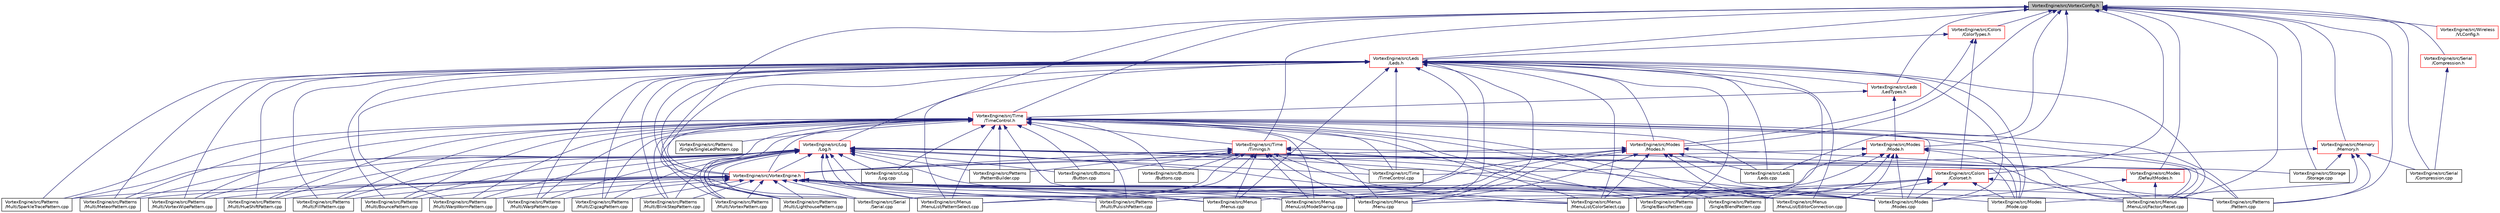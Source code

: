 digraph "VortexEngine/src/VortexConfig.h"
{
 // INTERACTIVE_SVG=YES
 // LATEX_PDF_SIZE
  bgcolor="transparent";
  edge [fontname="Helvetica",fontsize="10",labelfontname="Helvetica",labelfontsize="10"];
  node [fontname="Helvetica",fontsize="10",shape=record];
  Node1 [label="VortexEngine/src/VortexConfig.h",height=0.2,width=0.4,color="black", fillcolor="grey75", style="filled", fontcolor="black",tooltip=" "];
  Node1 -> Node2 [dir="back",color="midnightblue",fontsize="10",style="solid"];
  Node2 [label="VortexEngine/src/Time\l/TimeControl.h",height=0.2,width=0.4,color="red",URL="$TimeControl_8h.html",tooltip=" "];
  Node2 -> Node3 [dir="back",color="midnightblue",fontsize="10",style="solid"];
  Node3 [label="VortexEngine/src/Buttons\l/Button.cpp",height=0.2,width=0.4,color="black",URL="$Button_8cpp.html",tooltip=" "];
  Node2 -> Node4 [dir="back",color="midnightblue",fontsize="10",style="solid"];
  Node4 [label="VortexEngine/src/Time\l/Timings.h",height=0.2,width=0.4,color="red",URL="$Timings_8h.html",tooltip=" "];
  Node4 -> Node3 [dir="back",color="midnightblue",fontsize="10",style="solid"];
  Node4 -> Node5 [dir="back",color="midnightblue",fontsize="10",style="solid"];
  Node5 [label="VortexEngine/src/Buttons\l/Buttons.cpp",height=0.2,width=0.4,color="black",URL="$Buttons_8cpp.html",tooltip=" "];
  Node4 -> Node6 [dir="back",color="midnightblue",fontsize="10",style="solid"];
  Node6 [label="VortexEngine/src/VortexEngine.h",height=0.2,width=0.4,color="red",URL="$VortexEngine_8h.html",tooltip=" "];
  Node6 -> Node8 [dir="back",color="midnightblue",fontsize="10",style="solid"];
  Node8 [label="VortexEngine/src/Menus\l/Menu.cpp",height=0.2,width=0.4,color="black",URL="$Menu_8cpp.html",tooltip=" "];
  Node6 -> Node9 [dir="back",color="midnightblue",fontsize="10",style="solid"];
  Node9 [label="VortexEngine/src/Menus\l/MenuList/ColorSelect.cpp",height=0.2,width=0.4,color="black",URL="$ColorSelect_8cpp.html",tooltip=" "];
  Node6 -> Node10 [dir="back",color="midnightblue",fontsize="10",style="solid"];
  Node10 [label="VortexEngine/src/Menus\l/MenuList/EditorConnection.cpp",height=0.2,width=0.4,color="black",URL="$EditorConnection_8cpp.html",tooltip=" "];
  Node6 -> Node11 [dir="back",color="midnightblue",fontsize="10",style="solid"];
  Node11 [label="VortexEngine/src/Menus\l/MenuList/FactoryReset.cpp",height=0.2,width=0.4,color="black",URL="$FactoryReset_8cpp.html",tooltip=" "];
  Node6 -> Node13 [dir="back",color="midnightblue",fontsize="10",style="solid"];
  Node13 [label="VortexEngine/src/Menus\l/MenuList/ModeSharing.cpp",height=0.2,width=0.4,color="black",URL="$ModeSharing_8cpp.html",tooltip=" "];
  Node6 -> Node14 [dir="back",color="midnightblue",fontsize="10",style="solid"];
  Node14 [label="VortexEngine/src/Menus\l/MenuList/PatternSelect.cpp",height=0.2,width=0.4,color="black",URL="$PatternSelect_8cpp.html",tooltip=" "];
  Node6 -> Node16 [dir="back",color="midnightblue",fontsize="10",style="solid"];
  Node16 [label="VortexEngine/src/Menus\l/Menus.cpp",height=0.2,width=0.4,color="black",URL="$Menus_8cpp.html",tooltip=" "];
  Node6 -> Node17 [dir="back",color="midnightblue",fontsize="10",style="solid"];
  Node17 [label="VortexEngine/src/Modes\l/Mode.cpp",height=0.2,width=0.4,color="black",URL="$Mode_8cpp.html",tooltip=" "];
  Node6 -> Node18 [dir="back",color="midnightblue",fontsize="10",style="solid"];
  Node18 [label="VortexEngine/src/Modes\l/Modes.cpp",height=0.2,width=0.4,color="black",URL="$Modes_8cpp.html",tooltip=" "];
  Node6 -> Node19 [dir="back",color="midnightblue",fontsize="10",style="solid"];
  Node19 [label="VortexEngine/src/Patterns\l/Multi/BlinkStepPattern.cpp",height=0.2,width=0.4,color="black",URL="$BlinkStepPattern_8cpp.html",tooltip=" "];
  Node6 -> Node20 [dir="back",color="midnightblue",fontsize="10",style="solid"];
  Node20 [label="VortexEngine/src/Patterns\l/Multi/BouncePattern.cpp",height=0.2,width=0.4,color="black",URL="$BouncePattern_8cpp.html",tooltip=" "];
  Node6 -> Node26 [dir="back",color="midnightblue",fontsize="10",style="solid"];
  Node26 [label="VortexEngine/src/Patterns\l/Multi/FillPattern.cpp",height=0.2,width=0.4,color="black",URL="$FillPattern_8cpp.html",tooltip=" "];
  Node6 -> Node27 [dir="back",color="midnightblue",fontsize="10",style="solid"];
  Node27 [label="VortexEngine/src/Patterns\l/Multi/HueShiftPattern.cpp",height=0.2,width=0.4,color="black",URL="$HueShiftPattern_8cpp.html",tooltip=" "];
  Node6 -> Node28 [dir="back",color="midnightblue",fontsize="10",style="solid"];
  Node28 [label="VortexEngine/src/Patterns\l/Multi/LighthousePattern.cpp",height=0.2,width=0.4,color="black",URL="$LighthousePattern_8cpp.html",tooltip=" "];
  Node6 -> Node29 [dir="back",color="midnightblue",fontsize="10",style="solid"];
  Node29 [label="VortexEngine/src/Patterns\l/Multi/MeteorPattern.cpp",height=0.2,width=0.4,color="black",URL="$MeteorPattern_8cpp.html",tooltip=" "];
  Node6 -> Node31 [dir="back",color="midnightblue",fontsize="10",style="solid"];
  Node31 [label="VortexEngine/src/Patterns\l/Multi/PulsishPattern.cpp",height=0.2,width=0.4,color="black",URL="$PulsishPattern_8cpp.html",tooltip=" "];
  Node6 -> Node36 [dir="back",color="midnightblue",fontsize="10",style="solid"];
  Node36 [label="VortexEngine/src/Patterns\l/Multi/SparkleTracePattern.cpp",height=0.2,width=0.4,color="black",URL="$SparkleTracePattern_8cpp.html",tooltip=" "];
  Node6 -> Node38 [dir="back",color="midnightblue",fontsize="10",style="solid"];
  Node38 [label="VortexEngine/src/Patterns\l/Multi/VortexPattern.cpp",height=0.2,width=0.4,color="black",URL="$VortexPattern_8cpp.html",tooltip=" "];
  Node6 -> Node39 [dir="back",color="midnightblue",fontsize="10",style="solid"];
  Node39 [label="VortexEngine/src/Patterns\l/Multi/VortexWipePattern.cpp",height=0.2,width=0.4,color="black",URL="$VortexWipePattern_8cpp.html",tooltip=" "];
  Node6 -> Node40 [dir="back",color="midnightblue",fontsize="10",style="solid"];
  Node40 [label="VortexEngine/src/Patterns\l/Multi/WarpPattern.cpp",height=0.2,width=0.4,color="black",URL="$WarpPattern_8cpp.html",tooltip=" "];
  Node6 -> Node41 [dir="back",color="midnightblue",fontsize="10",style="solid"];
  Node41 [label="VortexEngine/src/Patterns\l/Multi/WarpWormPattern.cpp",height=0.2,width=0.4,color="black",URL="$WarpWormPattern_8cpp.html",tooltip=" "];
  Node6 -> Node42 [dir="back",color="midnightblue",fontsize="10",style="solid"];
  Node42 [label="VortexEngine/src/Patterns\l/Multi/ZigzagPattern.cpp",height=0.2,width=0.4,color="black",URL="$ZigzagPattern_8cpp.html",tooltip=" "];
  Node6 -> Node43 [dir="back",color="midnightblue",fontsize="10",style="solid"];
  Node43 [label="VortexEngine/src/Patterns\l/Pattern.cpp",height=0.2,width=0.4,color="black",URL="$Pattern_8cpp.html",tooltip=" "];
  Node6 -> Node44 [dir="back",color="midnightblue",fontsize="10",style="solid"];
  Node44 [label="VortexEngine/src/Patterns\l/Single/BasicPattern.cpp",height=0.2,width=0.4,color="black",URL="$BasicPattern_8cpp.html",tooltip=" "];
  Node6 -> Node45 [dir="back",color="midnightblue",fontsize="10",style="solid"];
  Node45 [label="VortexEngine/src/Patterns\l/Single/BlendPattern.cpp",height=0.2,width=0.4,color="black",URL="$BlendPattern_8cpp.html",tooltip=" "];
  Node6 -> Node46 [dir="back",color="midnightblue",fontsize="10",style="solid"];
  Node46 [label="VortexEngine/src/Serial\l/Serial.cpp",height=0.2,width=0.4,color="black",URL="$Serial_8cpp.html",tooltip=" "];
  Node4 -> Node8 [dir="back",color="midnightblue",fontsize="10",style="solid"];
  Node4 -> Node9 [dir="back",color="midnightblue",fontsize="10",style="solid"];
  Node4 -> Node11 [dir="back",color="midnightblue",fontsize="10",style="solid"];
  Node4 -> Node13 [dir="back",color="midnightblue",fontsize="10",style="solid"];
  Node4 -> Node14 [dir="back",color="midnightblue",fontsize="10",style="solid"];
  Node4 -> Node16 [dir="back",color="midnightblue",fontsize="10",style="solid"];
  Node4 -> Node18 [dir="back",color="midnightblue",fontsize="10",style="solid"];
  Node4 -> Node57 [dir="back",color="midnightblue",fontsize="10",style="solid"];
  Node57 [label="VortexEngine/src/Patterns\l/PatternBuilder.cpp",height=0.2,width=0.4,color="black",URL="$PatternBuilder_8cpp.html",tooltip=" "];
  Node4 -> Node46 [dir="back",color="midnightblue",fontsize="10",style="solid"];
  Node4 -> Node78 [dir="back",color="midnightblue",fontsize="10",style="solid"];
  Node78 [label="VortexEngine/src/Time\l/TimeControl.cpp",height=0.2,width=0.4,color="black",URL="$TimeControl_8cpp.html",tooltip=" "];
  Node2 -> Node5 [dir="back",color="midnightblue",fontsize="10",style="solid"];
  Node2 -> Node79 [dir="back",color="midnightblue",fontsize="10",style="solid"];
  Node79 [label="VortexEngine/src/Leds\l/Leds.cpp",height=0.2,width=0.4,color="black",URL="$Leds_8cpp.html",tooltip=" "];
  Node2 -> Node6 [dir="back",color="midnightblue",fontsize="10",style="solid"];
  Node2 -> Node80 [dir="back",color="midnightblue",fontsize="10",style="solid"];
  Node80 [label="VortexEngine/src/Log\l/Log.cpp",height=0.2,width=0.4,color="black",URL="$Log_8cpp.html",tooltip=" "];
  Node2 -> Node8 [dir="back",color="midnightblue",fontsize="10",style="solid"];
  Node2 -> Node9 [dir="back",color="midnightblue",fontsize="10",style="solid"];
  Node2 -> Node10 [dir="back",color="midnightblue",fontsize="10",style="solid"];
  Node2 -> Node11 [dir="back",color="midnightblue",fontsize="10",style="solid"];
  Node2 -> Node13 [dir="back",color="midnightblue",fontsize="10",style="solid"];
  Node2 -> Node14 [dir="back",color="midnightblue",fontsize="10",style="solid"];
  Node2 -> Node16 [dir="back",color="midnightblue",fontsize="10",style="solid"];
  Node2 -> Node17 [dir="back",color="midnightblue",fontsize="10",style="solid"];
  Node2 -> Node18 [dir="back",color="midnightblue",fontsize="10",style="solid"];
  Node2 -> Node19 [dir="back",color="midnightblue",fontsize="10",style="solid"];
  Node2 -> Node20 [dir="back",color="midnightblue",fontsize="10",style="solid"];
  Node2 -> Node26 [dir="back",color="midnightblue",fontsize="10",style="solid"];
  Node2 -> Node27 [dir="back",color="midnightblue",fontsize="10",style="solid"];
  Node2 -> Node28 [dir="back",color="midnightblue",fontsize="10",style="solid"];
  Node2 -> Node29 [dir="back",color="midnightblue",fontsize="10",style="solid"];
  Node2 -> Node31 [dir="back",color="midnightblue",fontsize="10",style="solid"];
  Node2 -> Node36 [dir="back",color="midnightblue",fontsize="10",style="solid"];
  Node2 -> Node38 [dir="back",color="midnightblue",fontsize="10",style="solid"];
  Node2 -> Node39 [dir="back",color="midnightblue",fontsize="10",style="solid"];
  Node2 -> Node40 [dir="back",color="midnightblue",fontsize="10",style="solid"];
  Node2 -> Node41 [dir="back",color="midnightblue",fontsize="10",style="solid"];
  Node2 -> Node42 [dir="back",color="midnightblue",fontsize="10",style="solid"];
  Node2 -> Node43 [dir="back",color="midnightblue",fontsize="10",style="solid"];
  Node2 -> Node57 [dir="back",color="midnightblue",fontsize="10",style="solid"];
  Node2 -> Node44 [dir="back",color="midnightblue",fontsize="10",style="solid"];
  Node2 -> Node45 [dir="back",color="midnightblue",fontsize="10",style="solid"];
  Node2 -> Node81 [dir="back",color="midnightblue",fontsize="10",style="solid"];
  Node81 [label="VortexEngine/src/Patterns\l/Single/SingleLedPattern.cpp",height=0.2,width=0.4,color="black",URL="$SingleLedPattern_8cpp.html",tooltip=" "];
  Node2 -> Node46 [dir="back",color="midnightblue",fontsize="10",style="solid"];
  Node2 -> Node78 [dir="back",color="midnightblue",fontsize="10",style="solid"];
  Node1 -> Node84 [dir="back",color="midnightblue",fontsize="10",style="solid"];
  Node84 [label="VortexEngine/src/Colors\l/ColorTypes.h",height=0.2,width=0.4,color="red",URL="$ColorTypes_8h.html",tooltip=" "];
  Node84 -> Node85 [dir="back",color="midnightblue",fontsize="10",style="solid"];
  Node85 [label="VortexEngine/src/Leds\l/Leds.h",height=0.2,width=0.4,color="red",URL="$Leds_8h.html",tooltip=" "];
  Node85 -> Node86 [dir="back",color="midnightblue",fontsize="10",style="solid"];
  Node86 [label="VortexEngine/src/Leds\l/LedTypes.h",height=0.2,width=0.4,color="red",URL="$LedTypes_8h.html",tooltip=" "];
  Node86 -> Node2 [dir="back",color="midnightblue",fontsize="10",style="solid"];
  Node86 -> Node89 [dir="back",color="midnightblue",fontsize="10",style="solid"];
  Node89 [label="VortexEngine/src/Modes\l/Mode.h",height=0.2,width=0.4,color="red",URL="$Mode_8h.html",tooltip=" "];
  Node89 -> Node6 [dir="back",color="midnightblue",fontsize="10",style="solid"];
  Node89 -> Node8 [dir="back",color="midnightblue",fontsize="10",style="solid"];
  Node89 -> Node9 [dir="back",color="midnightblue",fontsize="10",style="solid"];
  Node89 -> Node10 [dir="back",color="midnightblue",fontsize="10",style="solid"];
  Node89 -> Node11 [dir="back",color="midnightblue",fontsize="10",style="solid"];
  Node89 -> Node13 [dir="back",color="midnightblue",fontsize="10",style="solid"];
  Node89 -> Node17 [dir="back",color="midnightblue",fontsize="10",style="solid"];
  Node89 -> Node18 [dir="back",color="midnightblue",fontsize="10",style="solid"];
  Node85 -> Node79 [dir="back",color="midnightblue",fontsize="10",style="solid"];
  Node85 -> Node109 [dir="back",color="midnightblue",fontsize="10",style="solid"];
  Node109 [label="VortexEngine/src/Modes\l/Modes.h",height=0.2,width=0.4,color="red",URL="$Modes_8h.html",tooltip=" "];
  Node109 -> Node79 [dir="back",color="midnightblue",fontsize="10",style="solid"];
  Node109 -> Node6 [dir="back",color="midnightblue",fontsize="10",style="solid"];
  Node109 -> Node8 [dir="back",color="midnightblue",fontsize="10",style="solid"];
  Node109 -> Node9 [dir="back",color="midnightblue",fontsize="10",style="solid"];
  Node109 -> Node10 [dir="back",color="midnightblue",fontsize="10",style="solid"];
  Node109 -> Node11 [dir="back",color="midnightblue",fontsize="10",style="solid"];
  Node109 -> Node13 [dir="back",color="midnightblue",fontsize="10",style="solid"];
  Node109 -> Node14 [dir="back",color="midnightblue",fontsize="10",style="solid"];
  Node109 -> Node16 [dir="back",color="midnightblue",fontsize="10",style="solid"];
  Node109 -> Node18 [dir="back",color="midnightblue",fontsize="10",style="solid"];
  Node85 -> Node6 [dir="back",color="midnightblue",fontsize="10",style="solid"];
  Node85 -> Node8 [dir="back",color="midnightblue",fontsize="10",style="solid"];
  Node85 -> Node9 [dir="back",color="midnightblue",fontsize="10",style="solid"];
  Node85 -> Node10 [dir="back",color="midnightblue",fontsize="10",style="solid"];
  Node85 -> Node11 [dir="back",color="midnightblue",fontsize="10",style="solid"];
  Node85 -> Node13 [dir="back",color="midnightblue",fontsize="10",style="solid"];
  Node85 -> Node14 [dir="back",color="midnightblue",fontsize="10",style="solid"];
  Node85 -> Node16 [dir="back",color="midnightblue",fontsize="10",style="solid"];
  Node85 -> Node17 [dir="back",color="midnightblue",fontsize="10",style="solid"];
  Node85 -> Node18 [dir="back",color="midnightblue",fontsize="10",style="solid"];
  Node85 -> Node19 [dir="back",color="midnightblue",fontsize="10",style="solid"];
  Node85 -> Node20 [dir="back",color="midnightblue",fontsize="10",style="solid"];
  Node85 -> Node26 [dir="back",color="midnightblue",fontsize="10",style="solid"];
  Node85 -> Node27 [dir="back",color="midnightblue",fontsize="10",style="solid"];
  Node85 -> Node28 [dir="back",color="midnightblue",fontsize="10",style="solid"];
  Node85 -> Node29 [dir="back",color="midnightblue",fontsize="10",style="solid"];
  Node85 -> Node31 [dir="back",color="midnightblue",fontsize="10",style="solid"];
  Node85 -> Node36 [dir="back",color="midnightblue",fontsize="10",style="solid"];
  Node85 -> Node38 [dir="back",color="midnightblue",fontsize="10",style="solid"];
  Node85 -> Node39 [dir="back",color="midnightblue",fontsize="10",style="solid"];
  Node85 -> Node40 [dir="back",color="midnightblue",fontsize="10",style="solid"];
  Node85 -> Node41 [dir="back",color="midnightblue",fontsize="10",style="solid"];
  Node85 -> Node42 [dir="back",color="midnightblue",fontsize="10",style="solid"];
  Node85 -> Node44 [dir="back",color="midnightblue",fontsize="10",style="solid"];
  Node85 -> Node45 [dir="back",color="midnightblue",fontsize="10",style="solid"];
  Node85 -> Node78 [dir="back",color="midnightblue",fontsize="10",style="solid"];
  Node84 -> Node110 [dir="back",color="midnightblue",fontsize="10",style="solid"];
  Node110 [label="VortexEngine/src/Colors\l/Colorset.h",height=0.2,width=0.4,color="red",URL="$Colorset_8h.html",tooltip=" "];
  Node110 -> Node9 [dir="back",color="midnightblue",fontsize="10",style="solid"];
  Node110 -> Node10 [dir="back",color="midnightblue",fontsize="10",style="solid"];
  Node110 -> Node17 [dir="back",color="midnightblue",fontsize="10",style="solid"];
  Node110 -> Node18 [dir="back",color="midnightblue",fontsize="10",style="solid"];
  Node110 -> Node43 [dir="back",color="midnightblue",fontsize="10",style="solid"];
  Node110 -> Node44 [dir="back",color="midnightblue",fontsize="10",style="solid"];
  Node110 -> Node45 [dir="back",color="midnightblue",fontsize="10",style="solid"];
  Node84 -> Node109 [dir="back",color="midnightblue",fontsize="10",style="solid"];
  Node1 -> Node85 [dir="back",color="midnightblue",fontsize="10",style="solid"];
  Node1 -> Node86 [dir="back",color="midnightblue",fontsize="10",style="solid"];
  Node1 -> Node4 [dir="back",color="midnightblue",fontsize="10",style="solid"];
  Node1 -> Node114 [dir="back",color="midnightblue",fontsize="10",style="solid"];
  Node114 [label="VortexEngine/src/Log\l/Log.h",height=0.2,width=0.4,color="red",URL="$Log_8h.html",tooltip=" "];
  Node114 -> Node3 [dir="back",color="midnightblue",fontsize="10",style="solid"];
  Node114 -> Node6 [dir="back",color="midnightblue",fontsize="10",style="solid"];
  Node114 -> Node80 [dir="back",color="midnightblue",fontsize="10",style="solid"];
  Node114 -> Node8 [dir="back",color="midnightblue",fontsize="10",style="solid"];
  Node114 -> Node9 [dir="back",color="midnightblue",fontsize="10",style="solid"];
  Node114 -> Node10 [dir="back",color="midnightblue",fontsize="10",style="solid"];
  Node114 -> Node11 [dir="back",color="midnightblue",fontsize="10",style="solid"];
  Node114 -> Node13 [dir="back",color="midnightblue",fontsize="10",style="solid"];
  Node114 -> Node14 [dir="back",color="midnightblue",fontsize="10",style="solid"];
  Node114 -> Node16 [dir="back",color="midnightblue",fontsize="10",style="solid"];
  Node114 -> Node17 [dir="back",color="midnightblue",fontsize="10",style="solid"];
  Node114 -> Node18 [dir="back",color="midnightblue",fontsize="10",style="solid"];
  Node114 -> Node19 [dir="back",color="midnightblue",fontsize="10",style="solid"];
  Node114 -> Node20 [dir="back",color="midnightblue",fontsize="10",style="solid"];
  Node114 -> Node26 [dir="back",color="midnightblue",fontsize="10",style="solid"];
  Node114 -> Node27 [dir="back",color="midnightblue",fontsize="10",style="solid"];
  Node114 -> Node28 [dir="back",color="midnightblue",fontsize="10",style="solid"];
  Node114 -> Node29 [dir="back",color="midnightblue",fontsize="10",style="solid"];
  Node114 -> Node36 [dir="back",color="midnightblue",fontsize="10",style="solid"];
  Node114 -> Node38 [dir="back",color="midnightblue",fontsize="10",style="solid"];
  Node114 -> Node39 [dir="back",color="midnightblue",fontsize="10",style="solid"];
  Node114 -> Node40 [dir="back",color="midnightblue",fontsize="10",style="solid"];
  Node114 -> Node41 [dir="back",color="midnightblue",fontsize="10",style="solid"];
  Node114 -> Node42 [dir="back",color="midnightblue",fontsize="10",style="solid"];
  Node114 -> Node43 [dir="back",color="midnightblue",fontsize="10",style="solid"];
  Node114 -> Node57 [dir="back",color="midnightblue",fontsize="10",style="solid"];
  Node114 -> Node46 [dir="back",color="midnightblue",fontsize="10",style="solid"];
  Node114 -> Node120 [dir="back",color="midnightblue",fontsize="10",style="solid"];
  Node120 [label="VortexEngine/src/Storage\l/Storage.cpp",height=0.2,width=0.4,color="black",URL="$Storage_8cpp.html",tooltip=" "];
  Node114 -> Node78 [dir="back",color="midnightblue",fontsize="10",style="solid"];
  Node1 -> Node110 [dir="back",color="midnightblue",fontsize="10",style="solid"];
  Node1 -> Node123 [dir="back",color="midnightblue",fontsize="10",style="solid"];
  Node123 [label="VortexEngine/src/Memory\l/Memory.h",height=0.2,width=0.4,color="red",URL="$Memory_8h.html",tooltip=" "];
  Node123 -> Node17 [dir="back",color="midnightblue",fontsize="10",style="solid"];
  Node123 -> Node43 [dir="back",color="midnightblue",fontsize="10",style="solid"];
  Node123 -> Node124 [dir="back",color="midnightblue",fontsize="10",style="solid"];
  Node124 [label="VortexEngine/src/Serial\l/Compression.cpp",height=0.2,width=0.4,color="black",URL="$Compression_8cpp.html",tooltip=" "];
  Node123 -> Node120 [dir="back",color="midnightblue",fontsize="10",style="solid"];
  Node123 -> Node78 [dir="back",color="midnightblue",fontsize="10",style="solid"];
  Node1 -> Node109 [dir="back",color="midnightblue",fontsize="10",style="solid"];
  Node1 -> Node79 [dir="back",color="midnightblue",fontsize="10",style="solid"];
  Node1 -> Node6 [dir="back",color="midnightblue",fontsize="10",style="solid"];
  Node1 -> Node125 [dir="back",color="midnightblue",fontsize="10",style="solid"];
  Node125 [label="VortexEngine/src/Wireless\l/VLConfig.h",height=0.2,width=0.4,color="red",URL="$VLConfig_8h.html",tooltip=" "];
  Node1 -> Node89 [dir="back",color="midnightblue",fontsize="10",style="solid"];
  Node1 -> Node127 [dir="back",color="midnightblue",fontsize="10",style="solid"];
  Node127 [label="VortexEngine/src/Modes\l/DefaultModes.h",height=0.2,width=0.4,color="red",URL="$DefaultModes_8h.html",tooltip=" "];
  Node127 -> Node11 [dir="back",color="midnightblue",fontsize="10",style="solid"];
  Node127 -> Node18 [dir="back",color="midnightblue",fontsize="10",style="solid"];
  Node1 -> Node11 [dir="back",color="midnightblue",fontsize="10",style="solid"];
  Node1 -> Node43 [dir="back",color="midnightblue",fontsize="10",style="solid"];
  Node1 -> Node128 [dir="back",color="midnightblue",fontsize="10",style="solid"];
  Node128 [label="VortexEngine/src/Serial\l/Compression.h",height=0.2,width=0.4,color="red",URL="$Compression_8h.html",tooltip=" "];
  Node128 -> Node124 [dir="back",color="midnightblue",fontsize="10",style="solid"];
  Node1 -> Node124 [dir="back",color="midnightblue",fontsize="10",style="solid"];
  Node1 -> Node120 [dir="back",color="midnightblue",fontsize="10",style="solid"];
}

